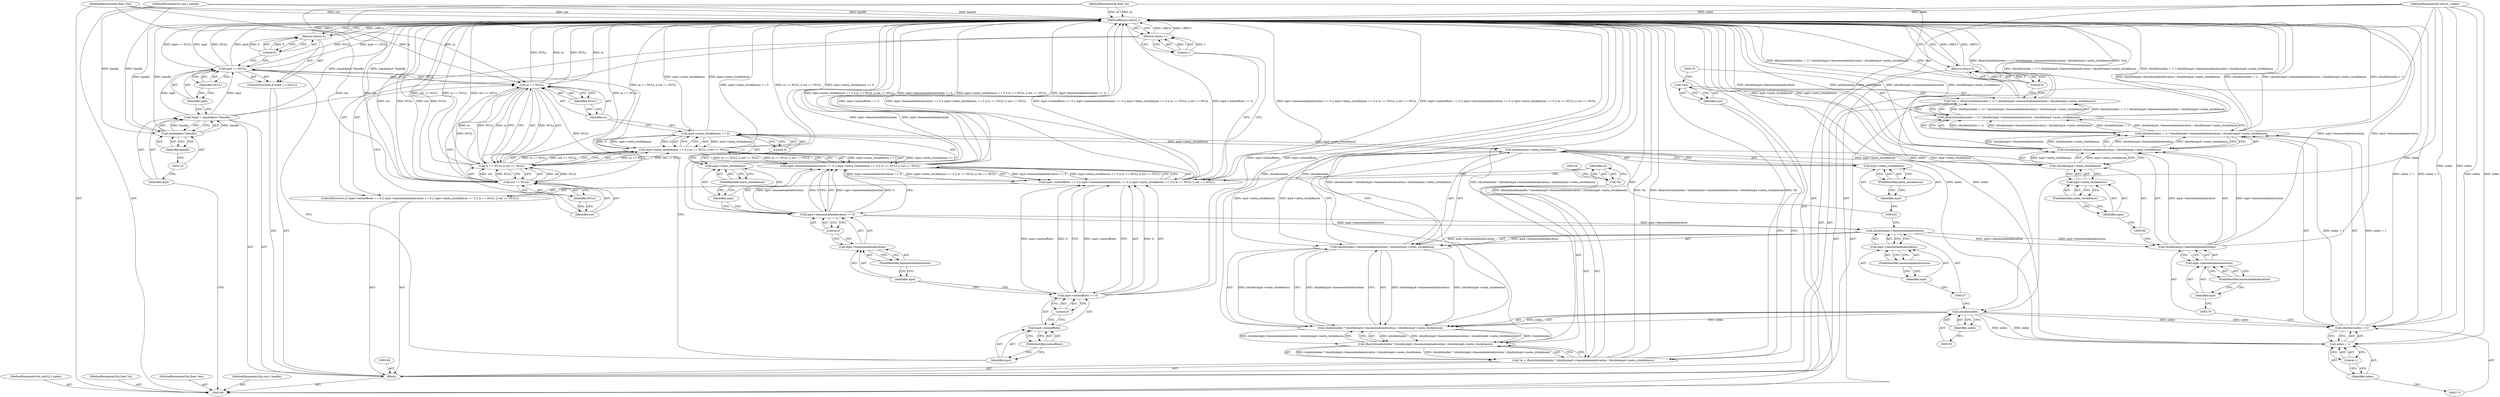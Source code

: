 digraph "1_gpmf-parser_341f12cd5b97ab419e53853ca00176457c9f1681_4" {
"1000190" [label="(MethodReturn,uint32_t)"];
"1000101" [label="(MethodParameterIn,size_t handle)"];
"1000243" [label="(MethodParameterOut,size_t handle)"];
"1000102" [label="(MethodParameterIn,uint32_t index)"];
"1000244" [label="(MethodParameterOut,uint32_t index)"];
"1000103" [label="(MethodParameterIn,float *in)"];
"1000245" [label="(MethodParameterOut,float *in)"];
"1000104" [label="(MethodParameterIn,float *out)"];
"1000246" [label="(MethodParameterOut,float *out)"];
"1000188" [label="(Return,return 0;)"];
"1000189" [label="(Literal,0)"];
"1000105" [label="(Block,)"];
"1000107" [label="(Call,*mp4 = (mp4object *)handle)"];
"1000108" [label="(Identifier,mp4)"];
"1000109" [label="(Call,(mp4object *)handle)"];
"1000111" [label="(Identifier,handle)"];
"1000112" [label="(ControlStructure,if (mp4 == NULL))"];
"1000115" [label="(Identifier,NULL)"];
"1000116" [label="(Return,return 0;)"];
"1000117" [label="(Literal,0)"];
"1000113" [label="(Call,mp4 == NULL)"];
"1000114" [label="(Identifier,mp4)"];
"1000118" [label="(ControlStructure,if (mp4->metaoffsets == 0 || mp4->basemetadataduration == 0 || mp4->meta_clockdemon == 0 || in == NULL || out == NULL))"];
"1000123" [label="(FieldIdentifier,metaoffsets)"];
"1000141" [label="(Call,out == NULL)"];
"1000142" [label="(Identifier,out)"];
"1000143" [label="(Identifier,NULL)"];
"1000144" [label="(Return,return 1;)"];
"1000145" [label="(Literal,1)"];
"1000124" [label="(Literal,0)"];
"1000125" [label="(Call,mp4->basemetadataduration == 0 || mp4->meta_clockdemon == 0 || in == NULL || out == NULL)"];
"1000126" [label="(Call,mp4->basemetadataduration == 0)"];
"1000127" [label="(Call,mp4->basemetadataduration)"];
"1000128" [label="(Identifier,mp4)"];
"1000129" [label="(FieldIdentifier,basemetadataduration)"];
"1000119" [label="(Call,mp4->metaoffsets == 0 || mp4->basemetadataduration == 0 || mp4->meta_clockdemon == 0 || in == NULL || out == NULL)"];
"1000120" [label="(Call,mp4->metaoffsets == 0)"];
"1000121" [label="(Call,mp4->metaoffsets)"];
"1000122" [label="(Identifier,mp4)"];
"1000130" [label="(Literal,0)"];
"1000131" [label="(Call,mp4->meta_clockdemon == 0 || in == NULL || out == NULL)"];
"1000132" [label="(Call,mp4->meta_clockdemon == 0)"];
"1000133" [label="(Call,mp4->meta_clockdemon)"];
"1000134" [label="(Identifier,mp4)"];
"1000135" [label="(FieldIdentifier,meta_clockdemon)"];
"1000136" [label="(Literal,0)"];
"1000137" [label="(Call,in == NULL || out == NULL)"];
"1000138" [label="(Call,in == NULL)"];
"1000139" [label="(Identifier,in)"];
"1000140" [label="(Identifier,NULL)"];
"1000146" [label="(Call,*in = (float)((double)index * (double)mp4->basemetadataduration / (double)mp4->meta_clockdemon))"];
"1000147" [label="(Call,*in)"];
"1000151" [label="(Call,(double)index * (double)mp4->basemetadataduration / (double)mp4->meta_clockdemon)"];
"1000152" [label="(Call,(double)index)"];
"1000148" [label="(Identifier,in)"];
"1000154" [label="(Identifier,index)"];
"1000155" [label="(Call,(double)mp4->basemetadataduration / (double)mp4->meta_clockdemon)"];
"1000156" [label="(Call,(double)mp4->basemetadataduration)"];
"1000158" [label="(Call,mp4->basemetadataduration)"];
"1000159" [label="(Identifier,mp4)"];
"1000160" [label="(FieldIdentifier,basemetadataduration)"];
"1000161" [label="(Call,(double)mp4->meta_clockdemon)"];
"1000149" [label="(Call,(float)((double)index * (double)mp4->basemetadataduration / (double)mp4->meta_clockdemon))"];
"1000163" [label="(Call,mp4->meta_clockdemon)"];
"1000164" [label="(Identifier,mp4)"];
"1000165" [label="(FieldIdentifier,meta_clockdemon)"];
"1000166" [label="(Call,*out = (float)((double)(index + 1) * (double)mp4->basemetadataduration / (double)mp4->meta_clockdemon))"];
"1000167" [label="(Call,*out)"];
"1000171" [label="(Call,(double)(index + 1) * (double)mp4->basemetadataduration / (double)mp4->meta_clockdemon)"];
"1000172" [label="(Call,(double)(index + 1))"];
"1000168" [label="(Identifier,out)"];
"1000174" [label="(Call,index + 1)"];
"1000175" [label="(Identifier,index)"];
"1000176" [label="(Literal,1)"];
"1000177" [label="(Call,(double)mp4->basemetadataduration / (double)mp4->meta_clockdemon)"];
"1000178" [label="(Call,(double)mp4->basemetadataduration)"];
"1000180" [label="(Call,mp4->basemetadataduration)"];
"1000181" [label="(Identifier,mp4)"];
"1000182" [label="(FieldIdentifier,basemetadataduration)"];
"1000183" [label="(Call,(double)mp4->meta_clockdemon)"];
"1000169" [label="(Call,(float)((double)(index + 1) * (double)mp4->basemetadataduration / (double)mp4->meta_clockdemon))"];
"1000185" [label="(Call,mp4->meta_clockdemon)"];
"1000186" [label="(Identifier,mp4)"];
"1000187" [label="(FieldIdentifier,meta_clockdemon)"];
"1000190" -> "1000100"  [label="AST: "];
"1000190" -> "1000116"  [label="CFG: "];
"1000190" -> "1000144"  [label="CFG: "];
"1000190" -> "1000188"  [label="CFG: "];
"1000188" -> "1000190"  [label="DDG: <RET>"];
"1000144" -> "1000190"  [label="DDG: <RET>"];
"1000116" -> "1000190"  [label="DDG: <RET>"];
"1000177" -> "1000190"  [label="DDG: (double)mp4->basemetadataduration"];
"1000177" -> "1000190"  [label="DDG: (double)mp4->meta_clockdemon"];
"1000125" -> "1000190"  [label="DDG: mp4->basemetadataduration == 0"];
"1000125" -> "1000190"  [label="DDG: mp4->meta_clockdemon == 0 || in == NULL || out == NULL"];
"1000119" -> "1000190"  [label="DDG: mp4->basemetadataduration == 0 || mp4->meta_clockdemon == 0 || in == NULL || out == NULL"];
"1000119" -> "1000190"  [label="DDG: mp4->metaoffsets == 0 || mp4->basemetadataduration == 0 || mp4->meta_clockdemon == 0 || in == NULL || out == NULL"];
"1000119" -> "1000190"  [label="DDG: mp4->metaoffsets == 0"];
"1000183" -> "1000190"  [label="DDG: mp4->meta_clockdemon"];
"1000166" -> "1000190"  [label="DDG: (float)((double)(index + 1) * (double)mp4->basemetadataduration / (double)mp4->meta_clockdemon)"];
"1000166" -> "1000190"  [label="DDG: *out"];
"1000104" -> "1000190"  [label="DDG: out"];
"1000113" -> "1000190"  [label="DDG: mp4"];
"1000113" -> "1000190"  [label="DDG: NULL"];
"1000113" -> "1000190"  [label="DDG: mp4 == NULL"];
"1000146" -> "1000190"  [label="DDG: (float)((double)index * (double)mp4->basemetadataduration / (double)mp4->meta_clockdemon)"];
"1000146" -> "1000190"  [label="DDG: *in"];
"1000126" -> "1000190"  [label="DDG: mp4->basemetadataduration"];
"1000171" -> "1000190"  [label="DDG: (double)mp4->basemetadataduration / (double)mp4->meta_clockdemon"];
"1000171" -> "1000190"  [label="DDG: (double)(index + 1)"];
"1000137" -> "1000190"  [label="DDG: in == NULL"];
"1000137" -> "1000190"  [label="DDG: out == NULL"];
"1000141" -> "1000190"  [label="DDG: out"];
"1000141" -> "1000190"  [label="DDG: NULL"];
"1000149" -> "1000190"  [label="DDG: (double)index * (double)mp4->basemetadataduration / (double)mp4->meta_clockdemon"];
"1000131" -> "1000190"  [label="DDG: mp4->meta_clockdemon == 0"];
"1000131" -> "1000190"  [label="DDG: in == NULL || out == NULL"];
"1000138" -> "1000190"  [label="DDG: in"];
"1000138" -> "1000190"  [label="DDG: NULL"];
"1000151" -> "1000190"  [label="DDG: (double)index"];
"1000103" -> "1000190"  [label="DDG: in"];
"1000120" -> "1000190"  [label="DDG: mp4->metaoffsets"];
"1000178" -> "1000190"  [label="DDG: mp4->basemetadataduration"];
"1000132" -> "1000190"  [label="DDG: mp4->meta_clockdemon"];
"1000102" -> "1000190"  [label="DDG: index"];
"1000101" -> "1000190"  [label="DDG: handle"];
"1000169" -> "1000190"  [label="DDG: (double)(index + 1) * (double)mp4->basemetadataduration / (double)mp4->meta_clockdemon"];
"1000109" -> "1000190"  [label="DDG: handle"];
"1000172" -> "1000190"  [label="DDG: index + 1"];
"1000174" -> "1000190"  [label="DDG: index"];
"1000107" -> "1000190"  [label="DDG: (mp4object *)handle"];
"1000101" -> "1000100"  [label="AST: "];
"1000101" -> "1000190"  [label="DDG: handle"];
"1000101" -> "1000109"  [label="DDG: handle"];
"1000243" -> "1000100"  [label="AST: "];
"1000102" -> "1000100"  [label="AST: "];
"1000102" -> "1000190"  [label="DDG: index"];
"1000102" -> "1000152"  [label="DDG: index"];
"1000102" -> "1000172"  [label="DDG: index"];
"1000102" -> "1000174"  [label="DDG: index"];
"1000244" -> "1000100"  [label="AST: "];
"1000103" -> "1000100"  [label="AST: "];
"1000103" -> "1000190"  [label="DDG: in"];
"1000103" -> "1000138"  [label="DDG: in"];
"1000245" -> "1000100"  [label="AST: "];
"1000104" -> "1000100"  [label="AST: "];
"1000104" -> "1000190"  [label="DDG: out"];
"1000104" -> "1000141"  [label="DDG: out"];
"1000246" -> "1000100"  [label="AST: "];
"1000188" -> "1000105"  [label="AST: "];
"1000188" -> "1000189"  [label="CFG: "];
"1000189" -> "1000188"  [label="AST: "];
"1000190" -> "1000188"  [label="CFG: "];
"1000188" -> "1000190"  [label="DDG: <RET>"];
"1000189" -> "1000188"  [label="DDG: 0"];
"1000189" -> "1000188"  [label="AST: "];
"1000189" -> "1000166"  [label="CFG: "];
"1000188" -> "1000189"  [label="CFG: "];
"1000189" -> "1000188"  [label="DDG: 0"];
"1000105" -> "1000100"  [label="AST: "];
"1000106" -> "1000105"  [label="AST: "];
"1000107" -> "1000105"  [label="AST: "];
"1000112" -> "1000105"  [label="AST: "];
"1000118" -> "1000105"  [label="AST: "];
"1000146" -> "1000105"  [label="AST: "];
"1000166" -> "1000105"  [label="AST: "];
"1000188" -> "1000105"  [label="AST: "];
"1000107" -> "1000105"  [label="AST: "];
"1000107" -> "1000109"  [label="CFG: "];
"1000108" -> "1000107"  [label="AST: "];
"1000109" -> "1000107"  [label="AST: "];
"1000114" -> "1000107"  [label="CFG: "];
"1000107" -> "1000190"  [label="DDG: (mp4object *)handle"];
"1000109" -> "1000107"  [label="DDG: handle"];
"1000107" -> "1000113"  [label="DDG: mp4"];
"1000108" -> "1000107"  [label="AST: "];
"1000108" -> "1000100"  [label="CFG: "];
"1000110" -> "1000108"  [label="CFG: "];
"1000109" -> "1000107"  [label="AST: "];
"1000109" -> "1000111"  [label="CFG: "];
"1000110" -> "1000109"  [label="AST: "];
"1000111" -> "1000109"  [label="AST: "];
"1000107" -> "1000109"  [label="CFG: "];
"1000109" -> "1000190"  [label="DDG: handle"];
"1000109" -> "1000107"  [label="DDG: handle"];
"1000101" -> "1000109"  [label="DDG: handle"];
"1000111" -> "1000109"  [label="AST: "];
"1000111" -> "1000110"  [label="CFG: "];
"1000109" -> "1000111"  [label="CFG: "];
"1000112" -> "1000105"  [label="AST: "];
"1000113" -> "1000112"  [label="AST: "];
"1000116" -> "1000112"  [label="AST: "];
"1000115" -> "1000113"  [label="AST: "];
"1000115" -> "1000114"  [label="CFG: "];
"1000113" -> "1000115"  [label="CFG: "];
"1000116" -> "1000112"  [label="AST: "];
"1000116" -> "1000117"  [label="CFG: "];
"1000117" -> "1000116"  [label="AST: "];
"1000190" -> "1000116"  [label="CFG: "];
"1000116" -> "1000190"  [label="DDG: <RET>"];
"1000117" -> "1000116"  [label="DDG: 0"];
"1000117" -> "1000116"  [label="AST: "];
"1000117" -> "1000113"  [label="CFG: "];
"1000116" -> "1000117"  [label="CFG: "];
"1000117" -> "1000116"  [label="DDG: 0"];
"1000113" -> "1000112"  [label="AST: "];
"1000113" -> "1000115"  [label="CFG: "];
"1000114" -> "1000113"  [label="AST: "];
"1000115" -> "1000113"  [label="AST: "];
"1000117" -> "1000113"  [label="CFG: "];
"1000122" -> "1000113"  [label="CFG: "];
"1000113" -> "1000190"  [label="DDG: mp4"];
"1000113" -> "1000190"  [label="DDG: NULL"];
"1000113" -> "1000190"  [label="DDG: mp4 == NULL"];
"1000107" -> "1000113"  [label="DDG: mp4"];
"1000113" -> "1000138"  [label="DDG: NULL"];
"1000114" -> "1000113"  [label="AST: "];
"1000114" -> "1000107"  [label="CFG: "];
"1000115" -> "1000114"  [label="CFG: "];
"1000118" -> "1000105"  [label="AST: "];
"1000119" -> "1000118"  [label="AST: "];
"1000144" -> "1000118"  [label="AST: "];
"1000123" -> "1000121"  [label="AST: "];
"1000123" -> "1000122"  [label="CFG: "];
"1000121" -> "1000123"  [label="CFG: "];
"1000141" -> "1000137"  [label="AST: "];
"1000141" -> "1000143"  [label="CFG: "];
"1000142" -> "1000141"  [label="AST: "];
"1000143" -> "1000141"  [label="AST: "];
"1000137" -> "1000141"  [label="CFG: "];
"1000141" -> "1000190"  [label="DDG: out"];
"1000141" -> "1000190"  [label="DDG: NULL"];
"1000141" -> "1000137"  [label="DDG: out"];
"1000141" -> "1000137"  [label="DDG: NULL"];
"1000104" -> "1000141"  [label="DDG: out"];
"1000138" -> "1000141"  [label="DDG: NULL"];
"1000142" -> "1000141"  [label="AST: "];
"1000142" -> "1000138"  [label="CFG: "];
"1000143" -> "1000142"  [label="CFG: "];
"1000143" -> "1000141"  [label="AST: "];
"1000143" -> "1000142"  [label="CFG: "];
"1000141" -> "1000143"  [label="CFG: "];
"1000144" -> "1000118"  [label="AST: "];
"1000144" -> "1000145"  [label="CFG: "];
"1000145" -> "1000144"  [label="AST: "];
"1000190" -> "1000144"  [label="CFG: "];
"1000144" -> "1000190"  [label="DDG: <RET>"];
"1000145" -> "1000144"  [label="DDG: 1"];
"1000145" -> "1000144"  [label="AST: "];
"1000145" -> "1000119"  [label="CFG: "];
"1000144" -> "1000145"  [label="CFG: "];
"1000145" -> "1000144"  [label="DDG: 1"];
"1000124" -> "1000120"  [label="AST: "];
"1000124" -> "1000121"  [label="CFG: "];
"1000120" -> "1000124"  [label="CFG: "];
"1000125" -> "1000119"  [label="AST: "];
"1000125" -> "1000126"  [label="CFG: "];
"1000125" -> "1000131"  [label="CFG: "];
"1000126" -> "1000125"  [label="AST: "];
"1000131" -> "1000125"  [label="AST: "];
"1000119" -> "1000125"  [label="CFG: "];
"1000125" -> "1000190"  [label="DDG: mp4->basemetadataduration == 0"];
"1000125" -> "1000190"  [label="DDG: mp4->meta_clockdemon == 0 || in == NULL || out == NULL"];
"1000125" -> "1000119"  [label="DDG: mp4->basemetadataduration == 0"];
"1000125" -> "1000119"  [label="DDG: mp4->meta_clockdemon == 0 || in == NULL || out == NULL"];
"1000126" -> "1000125"  [label="DDG: mp4->basemetadataduration"];
"1000126" -> "1000125"  [label="DDG: 0"];
"1000131" -> "1000125"  [label="DDG: mp4->meta_clockdemon == 0"];
"1000131" -> "1000125"  [label="DDG: in == NULL || out == NULL"];
"1000126" -> "1000125"  [label="AST: "];
"1000126" -> "1000130"  [label="CFG: "];
"1000127" -> "1000126"  [label="AST: "];
"1000130" -> "1000126"  [label="AST: "];
"1000134" -> "1000126"  [label="CFG: "];
"1000125" -> "1000126"  [label="CFG: "];
"1000126" -> "1000190"  [label="DDG: mp4->basemetadataduration"];
"1000126" -> "1000125"  [label="DDG: mp4->basemetadataduration"];
"1000126" -> "1000125"  [label="DDG: 0"];
"1000126" -> "1000156"  [label="DDG: mp4->basemetadataduration"];
"1000127" -> "1000126"  [label="AST: "];
"1000127" -> "1000129"  [label="CFG: "];
"1000128" -> "1000127"  [label="AST: "];
"1000129" -> "1000127"  [label="AST: "];
"1000130" -> "1000127"  [label="CFG: "];
"1000128" -> "1000127"  [label="AST: "];
"1000128" -> "1000120"  [label="CFG: "];
"1000129" -> "1000128"  [label="CFG: "];
"1000129" -> "1000127"  [label="AST: "];
"1000129" -> "1000128"  [label="CFG: "];
"1000127" -> "1000129"  [label="CFG: "];
"1000119" -> "1000118"  [label="AST: "];
"1000119" -> "1000120"  [label="CFG: "];
"1000119" -> "1000125"  [label="CFG: "];
"1000120" -> "1000119"  [label="AST: "];
"1000125" -> "1000119"  [label="AST: "];
"1000145" -> "1000119"  [label="CFG: "];
"1000148" -> "1000119"  [label="CFG: "];
"1000119" -> "1000190"  [label="DDG: mp4->basemetadataduration == 0 || mp4->meta_clockdemon == 0 || in == NULL || out == NULL"];
"1000119" -> "1000190"  [label="DDG: mp4->metaoffsets == 0 || mp4->basemetadataduration == 0 || mp4->meta_clockdemon == 0 || in == NULL || out == NULL"];
"1000119" -> "1000190"  [label="DDG: mp4->metaoffsets == 0"];
"1000120" -> "1000119"  [label="DDG: mp4->metaoffsets"];
"1000120" -> "1000119"  [label="DDG: 0"];
"1000125" -> "1000119"  [label="DDG: mp4->basemetadataduration == 0"];
"1000125" -> "1000119"  [label="DDG: mp4->meta_clockdemon == 0 || in == NULL || out == NULL"];
"1000120" -> "1000119"  [label="AST: "];
"1000120" -> "1000124"  [label="CFG: "];
"1000121" -> "1000120"  [label="AST: "];
"1000124" -> "1000120"  [label="AST: "];
"1000128" -> "1000120"  [label="CFG: "];
"1000119" -> "1000120"  [label="CFG: "];
"1000120" -> "1000190"  [label="DDG: mp4->metaoffsets"];
"1000120" -> "1000119"  [label="DDG: mp4->metaoffsets"];
"1000120" -> "1000119"  [label="DDG: 0"];
"1000121" -> "1000120"  [label="AST: "];
"1000121" -> "1000123"  [label="CFG: "];
"1000122" -> "1000121"  [label="AST: "];
"1000123" -> "1000121"  [label="AST: "];
"1000124" -> "1000121"  [label="CFG: "];
"1000122" -> "1000121"  [label="AST: "];
"1000122" -> "1000113"  [label="CFG: "];
"1000123" -> "1000122"  [label="CFG: "];
"1000130" -> "1000126"  [label="AST: "];
"1000130" -> "1000127"  [label="CFG: "];
"1000126" -> "1000130"  [label="CFG: "];
"1000131" -> "1000125"  [label="AST: "];
"1000131" -> "1000132"  [label="CFG: "];
"1000131" -> "1000137"  [label="CFG: "];
"1000132" -> "1000131"  [label="AST: "];
"1000137" -> "1000131"  [label="AST: "];
"1000125" -> "1000131"  [label="CFG: "];
"1000131" -> "1000190"  [label="DDG: mp4->meta_clockdemon == 0"];
"1000131" -> "1000190"  [label="DDG: in == NULL || out == NULL"];
"1000131" -> "1000125"  [label="DDG: mp4->meta_clockdemon == 0"];
"1000131" -> "1000125"  [label="DDG: in == NULL || out == NULL"];
"1000132" -> "1000131"  [label="DDG: mp4->meta_clockdemon"];
"1000132" -> "1000131"  [label="DDG: 0"];
"1000137" -> "1000131"  [label="DDG: in == NULL"];
"1000137" -> "1000131"  [label="DDG: out == NULL"];
"1000132" -> "1000131"  [label="AST: "];
"1000132" -> "1000136"  [label="CFG: "];
"1000133" -> "1000132"  [label="AST: "];
"1000136" -> "1000132"  [label="AST: "];
"1000139" -> "1000132"  [label="CFG: "];
"1000131" -> "1000132"  [label="CFG: "];
"1000132" -> "1000190"  [label="DDG: mp4->meta_clockdemon"];
"1000132" -> "1000131"  [label="DDG: mp4->meta_clockdemon"];
"1000132" -> "1000131"  [label="DDG: 0"];
"1000132" -> "1000161"  [label="DDG: mp4->meta_clockdemon"];
"1000133" -> "1000132"  [label="AST: "];
"1000133" -> "1000135"  [label="CFG: "];
"1000134" -> "1000133"  [label="AST: "];
"1000135" -> "1000133"  [label="AST: "];
"1000136" -> "1000133"  [label="CFG: "];
"1000134" -> "1000133"  [label="AST: "];
"1000134" -> "1000126"  [label="CFG: "];
"1000135" -> "1000134"  [label="CFG: "];
"1000135" -> "1000133"  [label="AST: "];
"1000135" -> "1000134"  [label="CFG: "];
"1000133" -> "1000135"  [label="CFG: "];
"1000136" -> "1000132"  [label="AST: "];
"1000136" -> "1000133"  [label="CFG: "];
"1000132" -> "1000136"  [label="CFG: "];
"1000137" -> "1000131"  [label="AST: "];
"1000137" -> "1000138"  [label="CFG: "];
"1000137" -> "1000141"  [label="CFG: "];
"1000138" -> "1000137"  [label="AST: "];
"1000141" -> "1000137"  [label="AST: "];
"1000131" -> "1000137"  [label="CFG: "];
"1000137" -> "1000190"  [label="DDG: in == NULL"];
"1000137" -> "1000190"  [label="DDG: out == NULL"];
"1000137" -> "1000131"  [label="DDG: in == NULL"];
"1000137" -> "1000131"  [label="DDG: out == NULL"];
"1000138" -> "1000137"  [label="DDG: in"];
"1000138" -> "1000137"  [label="DDG: NULL"];
"1000141" -> "1000137"  [label="DDG: out"];
"1000141" -> "1000137"  [label="DDG: NULL"];
"1000138" -> "1000137"  [label="AST: "];
"1000138" -> "1000140"  [label="CFG: "];
"1000139" -> "1000138"  [label="AST: "];
"1000140" -> "1000138"  [label="AST: "];
"1000142" -> "1000138"  [label="CFG: "];
"1000137" -> "1000138"  [label="CFG: "];
"1000138" -> "1000190"  [label="DDG: in"];
"1000138" -> "1000190"  [label="DDG: NULL"];
"1000138" -> "1000137"  [label="DDG: in"];
"1000138" -> "1000137"  [label="DDG: NULL"];
"1000103" -> "1000138"  [label="DDG: in"];
"1000113" -> "1000138"  [label="DDG: NULL"];
"1000138" -> "1000141"  [label="DDG: NULL"];
"1000139" -> "1000138"  [label="AST: "];
"1000139" -> "1000132"  [label="CFG: "];
"1000140" -> "1000139"  [label="CFG: "];
"1000140" -> "1000138"  [label="AST: "];
"1000140" -> "1000139"  [label="CFG: "];
"1000138" -> "1000140"  [label="CFG: "];
"1000146" -> "1000105"  [label="AST: "];
"1000146" -> "1000149"  [label="CFG: "];
"1000147" -> "1000146"  [label="AST: "];
"1000149" -> "1000146"  [label="AST: "];
"1000168" -> "1000146"  [label="CFG: "];
"1000146" -> "1000190"  [label="DDG: (float)((double)index * (double)mp4->basemetadataduration / (double)mp4->meta_clockdemon)"];
"1000146" -> "1000190"  [label="DDG: *in"];
"1000149" -> "1000146"  [label="DDG: (double)index * (double)mp4->basemetadataduration / (double)mp4->meta_clockdemon"];
"1000147" -> "1000146"  [label="AST: "];
"1000147" -> "1000148"  [label="CFG: "];
"1000148" -> "1000147"  [label="AST: "];
"1000150" -> "1000147"  [label="CFG: "];
"1000151" -> "1000149"  [label="AST: "];
"1000151" -> "1000155"  [label="CFG: "];
"1000152" -> "1000151"  [label="AST: "];
"1000155" -> "1000151"  [label="AST: "];
"1000149" -> "1000151"  [label="CFG: "];
"1000151" -> "1000190"  [label="DDG: (double)index"];
"1000151" -> "1000149"  [label="DDG: (double)index"];
"1000151" -> "1000149"  [label="DDG: (double)mp4->basemetadataduration / (double)mp4->meta_clockdemon"];
"1000152" -> "1000151"  [label="DDG: index"];
"1000155" -> "1000151"  [label="DDG: (double)mp4->basemetadataduration"];
"1000155" -> "1000151"  [label="DDG: (double)mp4->meta_clockdemon"];
"1000152" -> "1000151"  [label="AST: "];
"1000152" -> "1000154"  [label="CFG: "];
"1000153" -> "1000152"  [label="AST: "];
"1000154" -> "1000152"  [label="AST: "];
"1000157" -> "1000152"  [label="CFG: "];
"1000152" -> "1000151"  [label="DDG: index"];
"1000102" -> "1000152"  [label="DDG: index"];
"1000152" -> "1000172"  [label="DDG: index"];
"1000152" -> "1000174"  [label="DDG: index"];
"1000148" -> "1000147"  [label="AST: "];
"1000148" -> "1000119"  [label="CFG: "];
"1000147" -> "1000148"  [label="CFG: "];
"1000154" -> "1000152"  [label="AST: "];
"1000154" -> "1000153"  [label="CFG: "];
"1000152" -> "1000154"  [label="CFG: "];
"1000155" -> "1000151"  [label="AST: "];
"1000155" -> "1000161"  [label="CFG: "];
"1000156" -> "1000155"  [label="AST: "];
"1000161" -> "1000155"  [label="AST: "];
"1000151" -> "1000155"  [label="CFG: "];
"1000155" -> "1000151"  [label="DDG: (double)mp4->basemetadataduration"];
"1000155" -> "1000151"  [label="DDG: (double)mp4->meta_clockdemon"];
"1000156" -> "1000155"  [label="DDG: mp4->basemetadataduration"];
"1000161" -> "1000155"  [label="DDG: mp4->meta_clockdemon"];
"1000156" -> "1000155"  [label="AST: "];
"1000156" -> "1000158"  [label="CFG: "];
"1000157" -> "1000156"  [label="AST: "];
"1000158" -> "1000156"  [label="AST: "];
"1000162" -> "1000156"  [label="CFG: "];
"1000156" -> "1000155"  [label="DDG: mp4->basemetadataduration"];
"1000126" -> "1000156"  [label="DDG: mp4->basemetadataduration"];
"1000156" -> "1000178"  [label="DDG: mp4->basemetadataduration"];
"1000158" -> "1000156"  [label="AST: "];
"1000158" -> "1000160"  [label="CFG: "];
"1000159" -> "1000158"  [label="AST: "];
"1000160" -> "1000158"  [label="AST: "];
"1000156" -> "1000158"  [label="CFG: "];
"1000159" -> "1000158"  [label="AST: "];
"1000159" -> "1000157"  [label="CFG: "];
"1000160" -> "1000159"  [label="CFG: "];
"1000160" -> "1000158"  [label="AST: "];
"1000160" -> "1000159"  [label="CFG: "];
"1000158" -> "1000160"  [label="CFG: "];
"1000161" -> "1000155"  [label="AST: "];
"1000161" -> "1000163"  [label="CFG: "];
"1000162" -> "1000161"  [label="AST: "];
"1000163" -> "1000161"  [label="AST: "];
"1000155" -> "1000161"  [label="CFG: "];
"1000161" -> "1000155"  [label="DDG: mp4->meta_clockdemon"];
"1000132" -> "1000161"  [label="DDG: mp4->meta_clockdemon"];
"1000161" -> "1000183"  [label="DDG: mp4->meta_clockdemon"];
"1000149" -> "1000146"  [label="AST: "];
"1000149" -> "1000151"  [label="CFG: "];
"1000150" -> "1000149"  [label="AST: "];
"1000151" -> "1000149"  [label="AST: "];
"1000146" -> "1000149"  [label="CFG: "];
"1000149" -> "1000190"  [label="DDG: (double)index * (double)mp4->basemetadataduration / (double)mp4->meta_clockdemon"];
"1000149" -> "1000146"  [label="DDG: (double)index * (double)mp4->basemetadataduration / (double)mp4->meta_clockdemon"];
"1000151" -> "1000149"  [label="DDG: (double)index"];
"1000151" -> "1000149"  [label="DDG: (double)mp4->basemetadataduration / (double)mp4->meta_clockdemon"];
"1000163" -> "1000161"  [label="AST: "];
"1000163" -> "1000165"  [label="CFG: "];
"1000164" -> "1000163"  [label="AST: "];
"1000165" -> "1000163"  [label="AST: "];
"1000161" -> "1000163"  [label="CFG: "];
"1000164" -> "1000163"  [label="AST: "];
"1000164" -> "1000162"  [label="CFG: "];
"1000165" -> "1000164"  [label="CFG: "];
"1000165" -> "1000163"  [label="AST: "];
"1000165" -> "1000164"  [label="CFG: "];
"1000163" -> "1000165"  [label="CFG: "];
"1000166" -> "1000105"  [label="AST: "];
"1000166" -> "1000169"  [label="CFG: "];
"1000167" -> "1000166"  [label="AST: "];
"1000169" -> "1000166"  [label="AST: "];
"1000189" -> "1000166"  [label="CFG: "];
"1000166" -> "1000190"  [label="DDG: (float)((double)(index + 1) * (double)mp4->basemetadataduration / (double)mp4->meta_clockdemon)"];
"1000166" -> "1000190"  [label="DDG: *out"];
"1000169" -> "1000166"  [label="DDG: (double)(index + 1) * (double)mp4->basemetadataduration / (double)mp4->meta_clockdemon"];
"1000167" -> "1000166"  [label="AST: "];
"1000167" -> "1000168"  [label="CFG: "];
"1000168" -> "1000167"  [label="AST: "];
"1000170" -> "1000167"  [label="CFG: "];
"1000171" -> "1000169"  [label="AST: "];
"1000171" -> "1000177"  [label="CFG: "];
"1000172" -> "1000171"  [label="AST: "];
"1000177" -> "1000171"  [label="AST: "];
"1000169" -> "1000171"  [label="CFG: "];
"1000171" -> "1000190"  [label="DDG: (double)mp4->basemetadataduration / (double)mp4->meta_clockdemon"];
"1000171" -> "1000190"  [label="DDG: (double)(index + 1)"];
"1000171" -> "1000169"  [label="DDG: (double)(index + 1)"];
"1000171" -> "1000169"  [label="DDG: (double)mp4->basemetadataduration / (double)mp4->meta_clockdemon"];
"1000172" -> "1000171"  [label="DDG: index + 1"];
"1000177" -> "1000171"  [label="DDG: (double)mp4->basemetadataduration"];
"1000177" -> "1000171"  [label="DDG: (double)mp4->meta_clockdemon"];
"1000172" -> "1000171"  [label="AST: "];
"1000172" -> "1000174"  [label="CFG: "];
"1000173" -> "1000172"  [label="AST: "];
"1000174" -> "1000172"  [label="AST: "];
"1000179" -> "1000172"  [label="CFG: "];
"1000172" -> "1000190"  [label="DDG: index + 1"];
"1000172" -> "1000171"  [label="DDG: index + 1"];
"1000152" -> "1000172"  [label="DDG: index"];
"1000102" -> "1000172"  [label="DDG: index"];
"1000168" -> "1000167"  [label="AST: "];
"1000168" -> "1000146"  [label="CFG: "];
"1000167" -> "1000168"  [label="CFG: "];
"1000174" -> "1000172"  [label="AST: "];
"1000174" -> "1000176"  [label="CFG: "];
"1000175" -> "1000174"  [label="AST: "];
"1000176" -> "1000174"  [label="AST: "];
"1000172" -> "1000174"  [label="CFG: "];
"1000174" -> "1000190"  [label="DDG: index"];
"1000152" -> "1000174"  [label="DDG: index"];
"1000102" -> "1000174"  [label="DDG: index"];
"1000175" -> "1000174"  [label="AST: "];
"1000175" -> "1000173"  [label="CFG: "];
"1000176" -> "1000175"  [label="CFG: "];
"1000176" -> "1000174"  [label="AST: "];
"1000176" -> "1000175"  [label="CFG: "];
"1000174" -> "1000176"  [label="CFG: "];
"1000177" -> "1000171"  [label="AST: "];
"1000177" -> "1000183"  [label="CFG: "];
"1000178" -> "1000177"  [label="AST: "];
"1000183" -> "1000177"  [label="AST: "];
"1000171" -> "1000177"  [label="CFG: "];
"1000177" -> "1000190"  [label="DDG: (double)mp4->basemetadataduration"];
"1000177" -> "1000190"  [label="DDG: (double)mp4->meta_clockdemon"];
"1000177" -> "1000171"  [label="DDG: (double)mp4->basemetadataduration"];
"1000177" -> "1000171"  [label="DDG: (double)mp4->meta_clockdemon"];
"1000178" -> "1000177"  [label="DDG: mp4->basemetadataduration"];
"1000183" -> "1000177"  [label="DDG: mp4->meta_clockdemon"];
"1000178" -> "1000177"  [label="AST: "];
"1000178" -> "1000180"  [label="CFG: "];
"1000179" -> "1000178"  [label="AST: "];
"1000180" -> "1000178"  [label="AST: "];
"1000184" -> "1000178"  [label="CFG: "];
"1000178" -> "1000190"  [label="DDG: mp4->basemetadataduration"];
"1000178" -> "1000177"  [label="DDG: mp4->basemetadataduration"];
"1000156" -> "1000178"  [label="DDG: mp4->basemetadataduration"];
"1000180" -> "1000178"  [label="AST: "];
"1000180" -> "1000182"  [label="CFG: "];
"1000181" -> "1000180"  [label="AST: "];
"1000182" -> "1000180"  [label="AST: "];
"1000178" -> "1000180"  [label="CFG: "];
"1000181" -> "1000180"  [label="AST: "];
"1000181" -> "1000179"  [label="CFG: "];
"1000182" -> "1000181"  [label="CFG: "];
"1000182" -> "1000180"  [label="AST: "];
"1000182" -> "1000181"  [label="CFG: "];
"1000180" -> "1000182"  [label="CFG: "];
"1000183" -> "1000177"  [label="AST: "];
"1000183" -> "1000185"  [label="CFG: "];
"1000184" -> "1000183"  [label="AST: "];
"1000185" -> "1000183"  [label="AST: "];
"1000177" -> "1000183"  [label="CFG: "];
"1000183" -> "1000190"  [label="DDG: mp4->meta_clockdemon"];
"1000183" -> "1000177"  [label="DDG: mp4->meta_clockdemon"];
"1000161" -> "1000183"  [label="DDG: mp4->meta_clockdemon"];
"1000169" -> "1000166"  [label="AST: "];
"1000169" -> "1000171"  [label="CFG: "];
"1000170" -> "1000169"  [label="AST: "];
"1000171" -> "1000169"  [label="AST: "];
"1000166" -> "1000169"  [label="CFG: "];
"1000169" -> "1000190"  [label="DDG: (double)(index + 1) * (double)mp4->basemetadataduration / (double)mp4->meta_clockdemon"];
"1000169" -> "1000166"  [label="DDG: (double)(index + 1) * (double)mp4->basemetadataduration / (double)mp4->meta_clockdemon"];
"1000171" -> "1000169"  [label="DDG: (double)(index + 1)"];
"1000171" -> "1000169"  [label="DDG: (double)mp4->basemetadataduration / (double)mp4->meta_clockdemon"];
"1000185" -> "1000183"  [label="AST: "];
"1000185" -> "1000187"  [label="CFG: "];
"1000186" -> "1000185"  [label="AST: "];
"1000187" -> "1000185"  [label="AST: "];
"1000183" -> "1000185"  [label="CFG: "];
"1000186" -> "1000185"  [label="AST: "];
"1000186" -> "1000184"  [label="CFG: "];
"1000187" -> "1000186"  [label="CFG: "];
"1000187" -> "1000185"  [label="AST: "];
"1000187" -> "1000186"  [label="CFG: "];
"1000185" -> "1000187"  [label="CFG: "];
}

